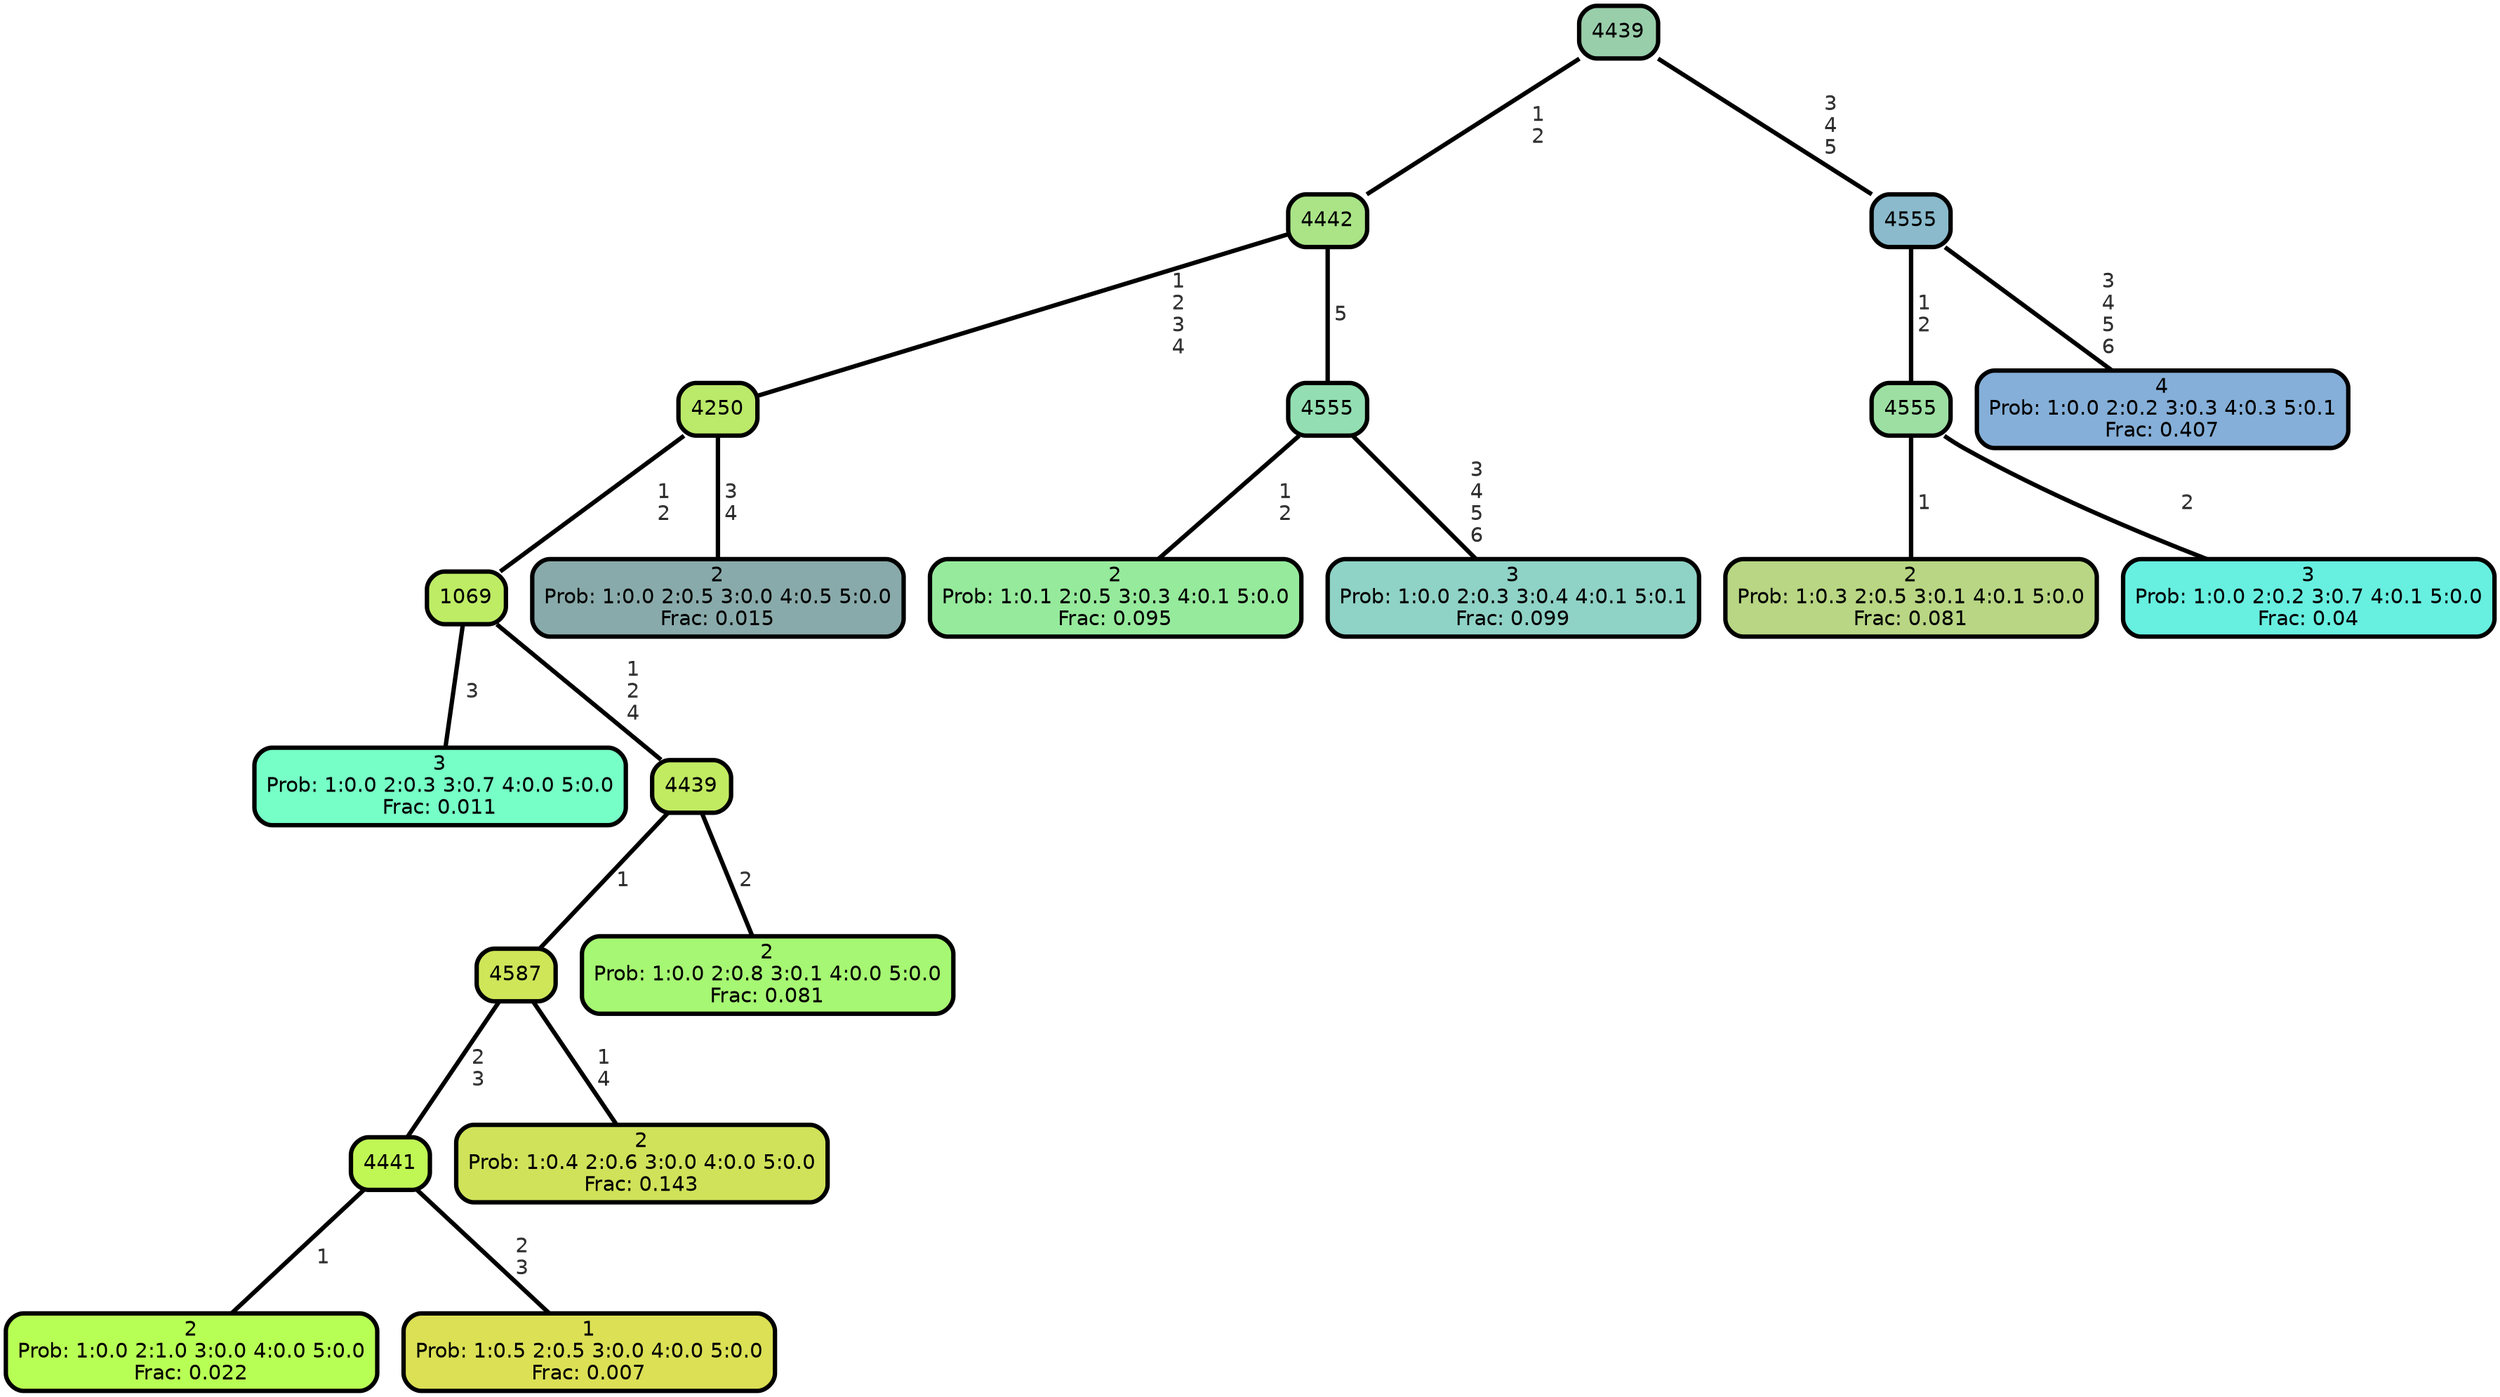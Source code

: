 graph Tree {
node [shape=box, style="filled, rounded",color="black",penwidth="3",fontcolor="black",                 fontname=helvetica] ;
graph [ranksep="0 equally", splines=straight,                 bgcolor=transparent, dpi=200] ;
edge [fontname=helvetica, fontweight=bold,fontcolor=grey14,color=black] ;
0 [label="3
Prob: 1:0.0 2:0.3 3:0.7 4:0.0 5:0.0
Frac: 0.011", fillcolor="#76ffc6"] ;
1 [label="1069", fillcolor="#beec65"] ;
2 [label="2
Prob: 1:0.0 2:1.0 3:0.0 4:0.0 5:0.0
Frac: 0.022", fillcolor="#b8ff55"] ;
3 [label="4441", fillcolor="#c0f755"] ;
4 [label="1
Prob: 1:0.5 2:0.5 3:0.0 4:0.0 5:0.0
Frac: 0.007", fillcolor="#dbe055"] ;
5 [label="4587", fillcolor="#cee658"] ;
6 [label="2
Prob: 1:0.4 2:0.6 3:0.0 4:0.0 5:0.0
Frac: 0.143", fillcolor="#d0e259"] ;
7 [label="4439", fillcolor="#c1eb61"] ;
8 [label="2
Prob: 1:0.0 2:0.8 3:0.1 4:0.0 5:0.0
Frac: 0.081", fillcolor="#a6f773"] ;
9 [label="4250", fillcolor="#bbe969"] ;
10 [label="2
Prob: 1:0.0 2:0.5 3:0.0 4:0.5 5:0.0
Frac: 0.015", fillcolor="#89aaaa"] ;
11 [label="4442", fillcolor="#aae487"] ;
12 [label="2
Prob: 1:0.1 2:0.5 3:0.3 4:0.1 5:0.0
Frac: 0.095", fillcolor="#96ea9c"] ;
13 [label="4555", fillcolor="#93deb2"] ;
14 [label="3
Prob: 1:0.0 2:0.3 3:0.4 4:0.1 5:0.1
Frac: 0.099", fillcolor="#8fd2c6"] ;
15 [label="4439", fillcolor="#99ceab"] ;
16 [label="2
Prob: 1:0.3 2:0.5 3:0.1 4:0.1 5:0.0
Frac: 0.081", fillcolor="#b8d683"] ;
17 [label="4555", fillcolor="#9ddfa2"] ;
18 [label="3
Prob: 1:0.0 2:0.2 3:0.7 4:0.1 5:0.0
Frac: 0.04", fillcolor="#67efe0"] ;
19 [label="4555", fillcolor="#8abacc"] ;
20 [label="4
Prob: 1:0.0 2:0.2 3:0.3 4:0.3 5:0.1
Frac: 0.407", fillcolor="#85afd8"] ;
1 -- 0 [label=" 3",penwidth=3] ;
1 -- 7 [label=" 1\n 2\n 4",penwidth=3] ;
3 -- 2 [label=" 1",penwidth=3] ;
3 -- 4 [label=" 2\n 3",penwidth=3] ;
5 -- 3 [label=" 2\n 3",penwidth=3] ;
5 -- 6 [label=" 1\n 4",penwidth=3] ;
7 -- 5 [label=" 1",penwidth=3] ;
7 -- 8 [label=" 2",penwidth=3] ;
9 -- 1 [label=" 1\n 2",penwidth=3] ;
9 -- 10 [label=" 3\n 4",penwidth=3] ;
11 -- 9 [label=" 1\n 2\n 3\n 4",penwidth=3] ;
11 -- 13 [label=" 5",penwidth=3] ;
13 -- 12 [label=" 1\n 2",penwidth=3] ;
13 -- 14 [label=" 3\n 4\n 5\n 6",penwidth=3] ;
15 -- 11 [label=" 1\n 2",penwidth=3] ;
15 -- 19 [label=" 3\n 4\n 5",penwidth=3] ;
17 -- 16 [label=" 1",penwidth=3] ;
17 -- 18 [label=" 2",penwidth=3] ;
19 -- 17 [label=" 1\n 2",penwidth=3] ;
19 -- 20 [label=" 3\n 4\n 5\n 6",penwidth=3] ;
{rank = same;}}